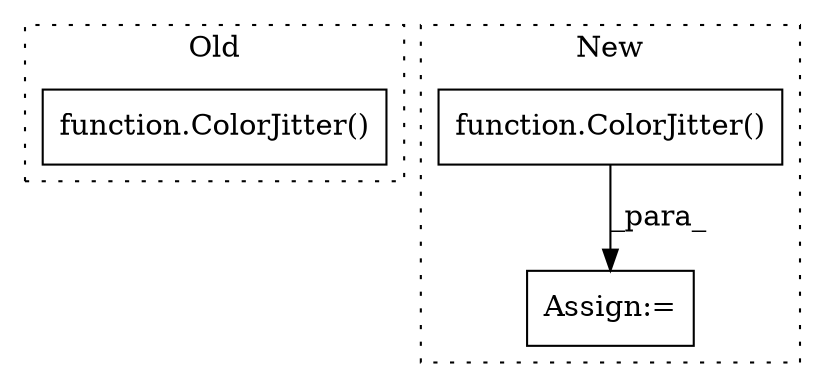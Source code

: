 digraph G {
subgraph cluster0 {
1 [label="function.ColorJitter()" a="75" s="2687" l="188" shape="box"];
label = "Old";
style="dotted";
}
subgraph cluster1 {
2 [label="function.ColorJitter()" a="75" s="3522" l="144" shape="box"];
3 [label="Assign:=" a="68" s="3519" l="3" shape="box"];
label = "New";
style="dotted";
}
2 -> 3 [label="_para_"];
}